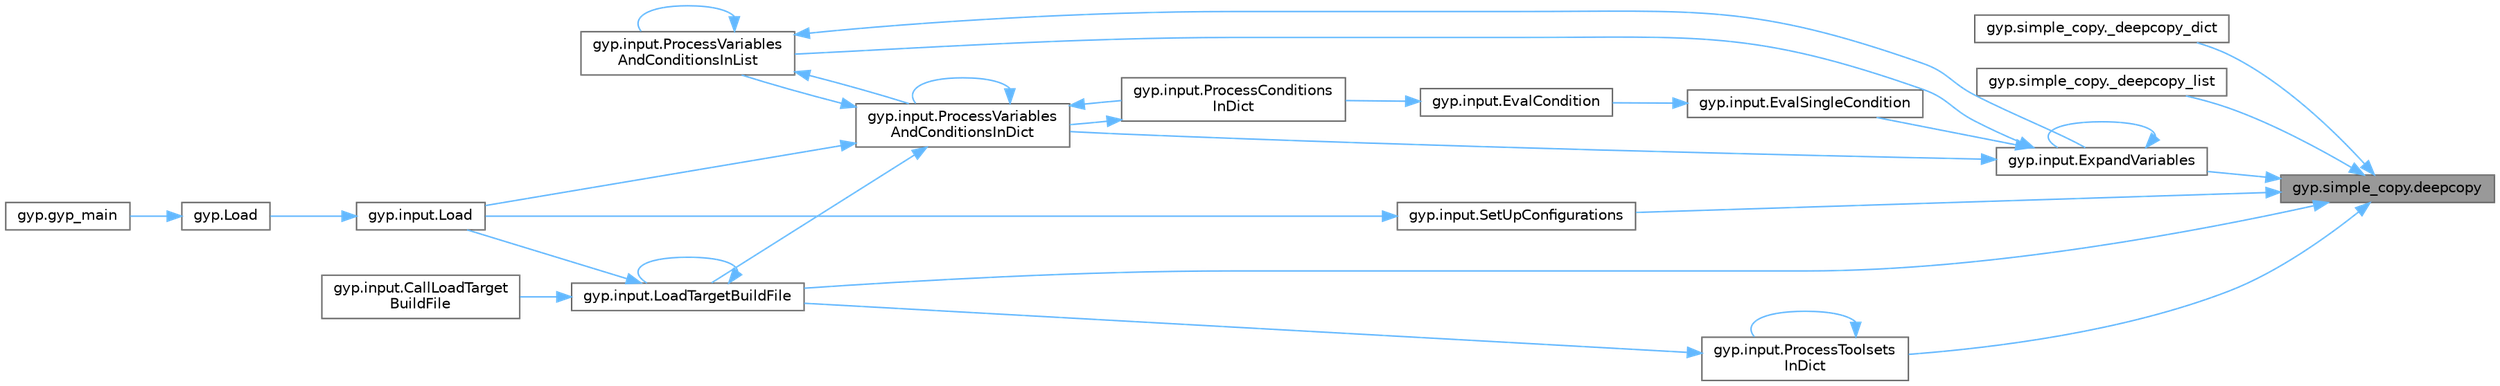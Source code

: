 digraph "gyp.simple_copy.deepcopy"
{
 // LATEX_PDF_SIZE
  bgcolor="transparent";
  edge [fontname=Helvetica,fontsize=10,labelfontname=Helvetica,labelfontsize=10];
  node [fontname=Helvetica,fontsize=10,shape=box,height=0.2,width=0.4];
  rankdir="RL";
  Node1 [id="Node000001",label="gyp.simple_copy.deepcopy",height=0.2,width=0.4,color="gray40", fillcolor="grey60", style="filled", fontcolor="black",tooltip=" "];
  Node1 -> Node2 [id="edge1_Node000001_Node000002",dir="back",color="steelblue1",style="solid",tooltip=" "];
  Node2 [id="Node000002",label="gyp.simple_copy._deepcopy_dict",height=0.2,width=0.4,color="grey40", fillcolor="white", style="filled",URL="$namespacegyp_1_1simple__copy.html#ada76909036ac9054ef76cca547fd5326",tooltip=" "];
  Node1 -> Node3 [id="edge2_Node000001_Node000003",dir="back",color="steelblue1",style="solid",tooltip=" "];
  Node3 [id="Node000003",label="gyp.simple_copy._deepcopy_list",height=0.2,width=0.4,color="grey40", fillcolor="white", style="filled",URL="$namespacegyp_1_1simple__copy.html#a76e12cb6f445ee6fe0f31cfc5eb00d22",tooltip=" "];
  Node1 -> Node4 [id="edge3_Node000001_Node000004",dir="back",color="steelblue1",style="solid",tooltip=" "];
  Node4 [id="Node000004",label="gyp.input.ExpandVariables",height=0.2,width=0.4,color="grey40", fillcolor="white", style="filled",URL="$namespacegyp_1_1input.html#a5a76133b36dc35144a6a0aa73c3eb6b1",tooltip=" "];
  Node4 -> Node5 [id="edge4_Node000004_Node000005",dir="back",color="steelblue1",style="solid",tooltip=" "];
  Node5 [id="Node000005",label="gyp.input.EvalSingleCondition",height=0.2,width=0.4,color="grey40", fillcolor="white", style="filled",URL="$namespacegyp_1_1input.html#a6e5ae1ee740658967284d9b066103301",tooltip=" "];
  Node5 -> Node6 [id="edge5_Node000005_Node000006",dir="back",color="steelblue1",style="solid",tooltip=" "];
  Node6 [id="Node000006",label="gyp.input.EvalCondition",height=0.2,width=0.4,color="grey40", fillcolor="white", style="filled",URL="$namespacegyp_1_1input.html#a45cb1ad5ab2c335c25578dd840ea9b37",tooltip=" "];
  Node6 -> Node7 [id="edge6_Node000006_Node000007",dir="back",color="steelblue1",style="solid",tooltip=" "];
  Node7 [id="Node000007",label="gyp.input.ProcessConditions\lInDict",height=0.2,width=0.4,color="grey40", fillcolor="white", style="filled",URL="$namespacegyp_1_1input.html#ae8e415a4784b37bae55b0d6660d956ee",tooltip=" "];
  Node7 -> Node8 [id="edge7_Node000007_Node000008",dir="back",color="steelblue1",style="solid",tooltip=" "];
  Node8 [id="Node000008",label="gyp.input.ProcessVariables\lAndConditionsInDict",height=0.2,width=0.4,color="grey40", fillcolor="white", style="filled",URL="$namespacegyp_1_1input.html#a320a7bb6191244f384cafe414b535bce",tooltip=" "];
  Node8 -> Node9 [id="edge8_Node000008_Node000009",dir="back",color="steelblue1",style="solid",tooltip=" "];
  Node9 [id="Node000009",label="gyp.input.Load",height=0.2,width=0.4,color="grey40", fillcolor="white", style="filled",URL="$namespacegyp_1_1input.html#ad90e79d4281c183f60968ae564a1a8b7",tooltip=" "];
  Node9 -> Node10 [id="edge9_Node000009_Node000010",dir="back",color="steelblue1",style="solid",tooltip=" "];
  Node10 [id="Node000010",label="gyp.Load",height=0.2,width=0.4,color="grey40", fillcolor="white", style="filled",URL="$namespacegyp.html#a0bc64fed18f77300277d691e72844798",tooltip=" "];
  Node10 -> Node11 [id="edge10_Node000010_Node000011",dir="back",color="steelblue1",style="solid",tooltip=" "];
  Node11 [id="Node000011",label="gyp.gyp_main",height=0.2,width=0.4,color="grey40", fillcolor="white", style="filled",URL="$namespacegyp.html#ad232b957228659b1c62ea8bb0e317901",tooltip=" "];
  Node8 -> Node12 [id="edge11_Node000008_Node000012",dir="back",color="steelblue1",style="solid",tooltip=" "];
  Node12 [id="Node000012",label="gyp.input.LoadTargetBuildFile",height=0.2,width=0.4,color="grey40", fillcolor="white", style="filled",URL="$namespacegyp_1_1input.html#a38b92f970d0c3fd3dc46270551165908",tooltip=" "];
  Node12 -> Node13 [id="edge12_Node000012_Node000013",dir="back",color="steelblue1",style="solid",tooltip=" "];
  Node13 [id="Node000013",label="gyp.input.CallLoadTarget\lBuildFile",height=0.2,width=0.4,color="grey40", fillcolor="white", style="filled",URL="$namespacegyp_1_1input.html#abda17efe6ce93f08fa61eb5d58b9ef22",tooltip=" "];
  Node12 -> Node9 [id="edge13_Node000012_Node000009",dir="back",color="steelblue1",style="solid",tooltip=" "];
  Node12 -> Node12 [id="edge14_Node000012_Node000012",dir="back",color="steelblue1",style="solid",tooltip=" "];
  Node8 -> Node7 [id="edge15_Node000008_Node000007",dir="back",color="steelblue1",style="solid",tooltip=" "];
  Node8 -> Node8 [id="edge16_Node000008_Node000008",dir="back",color="steelblue1",style="solid",tooltip=" "];
  Node8 -> Node14 [id="edge17_Node000008_Node000014",dir="back",color="steelblue1",style="solid",tooltip=" "];
  Node14 [id="Node000014",label="gyp.input.ProcessVariables\lAndConditionsInList",height=0.2,width=0.4,color="grey40", fillcolor="white", style="filled",URL="$namespacegyp_1_1input.html#a87eefb82a85e2ad2143a865f42458f50",tooltip=" "];
  Node14 -> Node4 [id="edge18_Node000014_Node000004",dir="back",color="steelblue1",style="solid",tooltip=" "];
  Node14 -> Node8 [id="edge19_Node000014_Node000008",dir="back",color="steelblue1",style="solid",tooltip=" "];
  Node14 -> Node14 [id="edge20_Node000014_Node000014",dir="back",color="steelblue1",style="solid",tooltip=" "];
  Node4 -> Node4 [id="edge21_Node000004_Node000004",dir="back",color="steelblue1",style="solid",tooltip=" "];
  Node4 -> Node8 [id="edge22_Node000004_Node000008",dir="back",color="steelblue1",style="solid",tooltip=" "];
  Node4 -> Node14 [id="edge23_Node000004_Node000014",dir="back",color="steelblue1",style="solid",tooltip=" "];
  Node1 -> Node12 [id="edge24_Node000001_Node000012",dir="back",color="steelblue1",style="solid",tooltip=" "];
  Node1 -> Node15 [id="edge25_Node000001_Node000015",dir="back",color="steelblue1",style="solid",tooltip=" "];
  Node15 [id="Node000015",label="gyp.input.ProcessToolsets\lInDict",height=0.2,width=0.4,color="grey40", fillcolor="white", style="filled",URL="$namespacegyp_1_1input.html#a3b2e5b4ccc3bd60e17f8e4a6168f1abd",tooltip=" "];
  Node15 -> Node12 [id="edge26_Node000015_Node000012",dir="back",color="steelblue1",style="solid",tooltip=" "];
  Node15 -> Node15 [id="edge27_Node000015_Node000015",dir="back",color="steelblue1",style="solid",tooltip=" "];
  Node1 -> Node16 [id="edge28_Node000001_Node000016",dir="back",color="steelblue1",style="solid",tooltip=" "];
  Node16 [id="Node000016",label="gyp.input.SetUpConfigurations",height=0.2,width=0.4,color="grey40", fillcolor="white", style="filled",URL="$namespacegyp_1_1input.html#ac56bb339d015a805746fc4d54d0444a8",tooltip=" "];
  Node16 -> Node9 [id="edge29_Node000016_Node000009",dir="back",color="steelblue1",style="solid",tooltip=" "];
}
